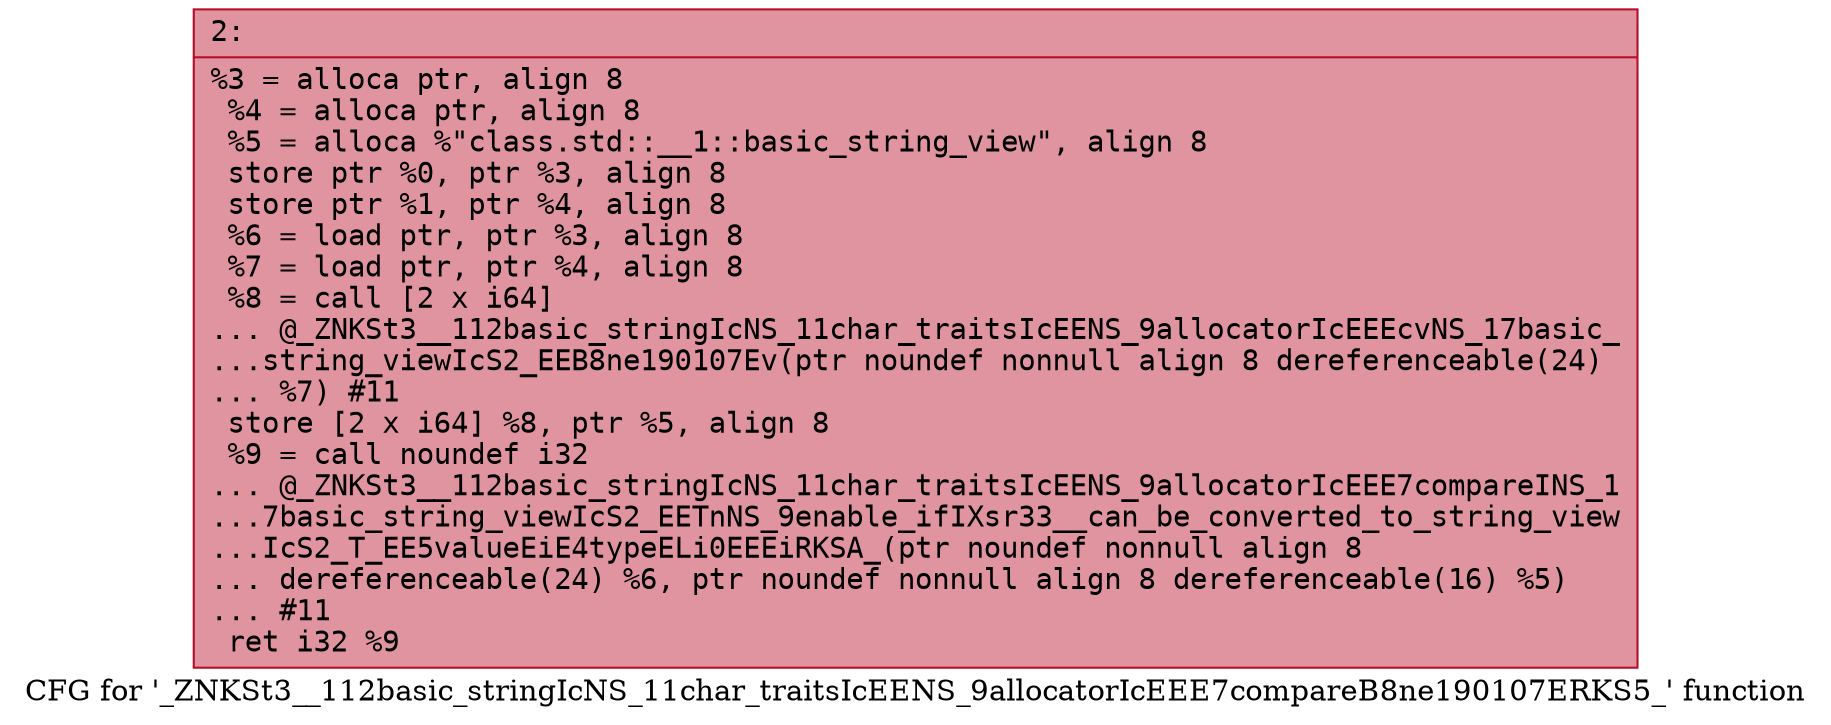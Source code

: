 digraph "CFG for '_ZNKSt3__112basic_stringIcNS_11char_traitsIcEENS_9allocatorIcEEE7compareB8ne190107ERKS5_' function" {
	label="CFG for '_ZNKSt3__112basic_stringIcNS_11char_traitsIcEENS_9allocatorIcEEE7compareB8ne190107ERKS5_' function";

	Node0x60000139cf50 [shape=record,color="#b70d28ff", style=filled, fillcolor="#b70d2870" fontname="Courier",label="{2:\l|  %3 = alloca ptr, align 8\l  %4 = alloca ptr, align 8\l  %5 = alloca %\"class.std::__1::basic_string_view\", align 8\l  store ptr %0, ptr %3, align 8\l  store ptr %1, ptr %4, align 8\l  %6 = load ptr, ptr %3, align 8\l  %7 = load ptr, ptr %4, align 8\l  %8 = call [2 x i64]\l... @_ZNKSt3__112basic_stringIcNS_11char_traitsIcEENS_9allocatorIcEEEcvNS_17basic_\l...string_viewIcS2_EEB8ne190107Ev(ptr noundef nonnull align 8 dereferenceable(24)\l... %7) #11\l  store [2 x i64] %8, ptr %5, align 8\l  %9 = call noundef i32\l... @_ZNKSt3__112basic_stringIcNS_11char_traitsIcEENS_9allocatorIcEEE7compareINS_1\l...7basic_string_viewIcS2_EETnNS_9enable_ifIXsr33__can_be_converted_to_string_view\l...IcS2_T_EE5valueEiE4typeELi0EEEiRKSA_(ptr noundef nonnull align 8\l... dereferenceable(24) %6, ptr noundef nonnull align 8 dereferenceable(16) %5)\l... #11\l  ret i32 %9\l}"];
}

